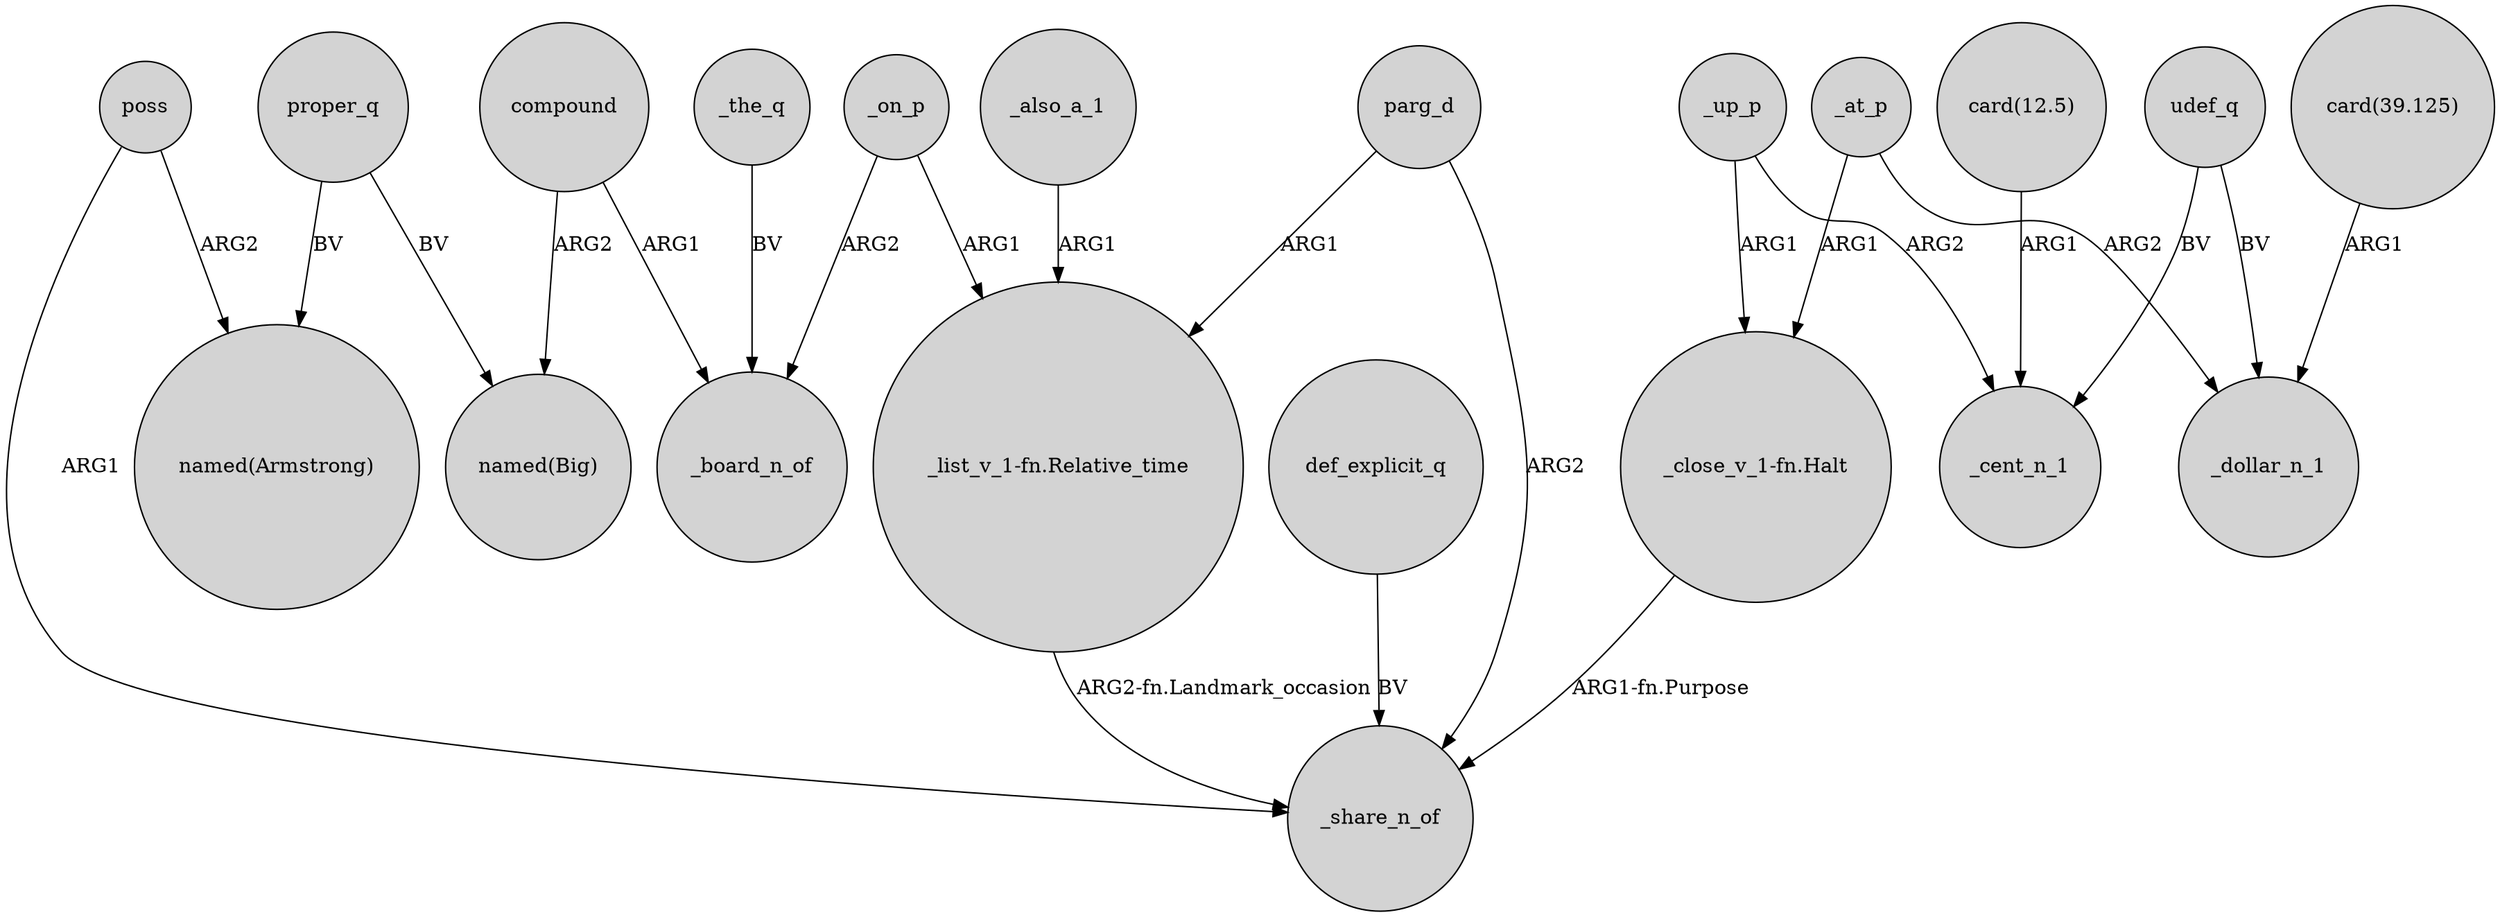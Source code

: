 digraph {
	node [shape=circle style=filled]
	poss -> "named(Armstrong)" [label=ARG2]
	"_list_v_1-fn.Relative_time" -> _share_n_of [label="ARG2-fn.Landmark_occasion"]
	compound -> "named(Big)" [label=ARG2]
	def_explicit_q -> _share_n_of [label=BV]
	_the_q -> _board_n_of [label=BV]
	udef_q -> _cent_n_1 [label=BV]
	_up_p -> _cent_n_1 [label=ARG2]
	_on_p -> "_list_v_1-fn.Relative_time" [label=ARG1]
	"card(12.5)" -> _cent_n_1 [label=ARG1]
	_up_p -> "_close_v_1-fn.Halt" [label=ARG1]
	_at_p -> _dollar_n_1 [label=ARG2]
	_on_p -> _board_n_of [label=ARG2]
	compound -> _board_n_of [label=ARG1]
	poss -> _share_n_of [label=ARG1]
	_at_p -> "_close_v_1-fn.Halt" [label=ARG1]
	udef_q -> _dollar_n_1 [label=BV]
	proper_q -> "named(Big)" [label=BV]
	parg_d -> _share_n_of [label=ARG2]
	parg_d -> "_list_v_1-fn.Relative_time" [label=ARG1]
	_also_a_1 -> "_list_v_1-fn.Relative_time" [label=ARG1]
	"card(39.125)" -> _dollar_n_1 [label=ARG1]
	proper_q -> "named(Armstrong)" [label=BV]
	"_close_v_1-fn.Halt" -> _share_n_of [label="ARG1-fn.Purpose"]
}
